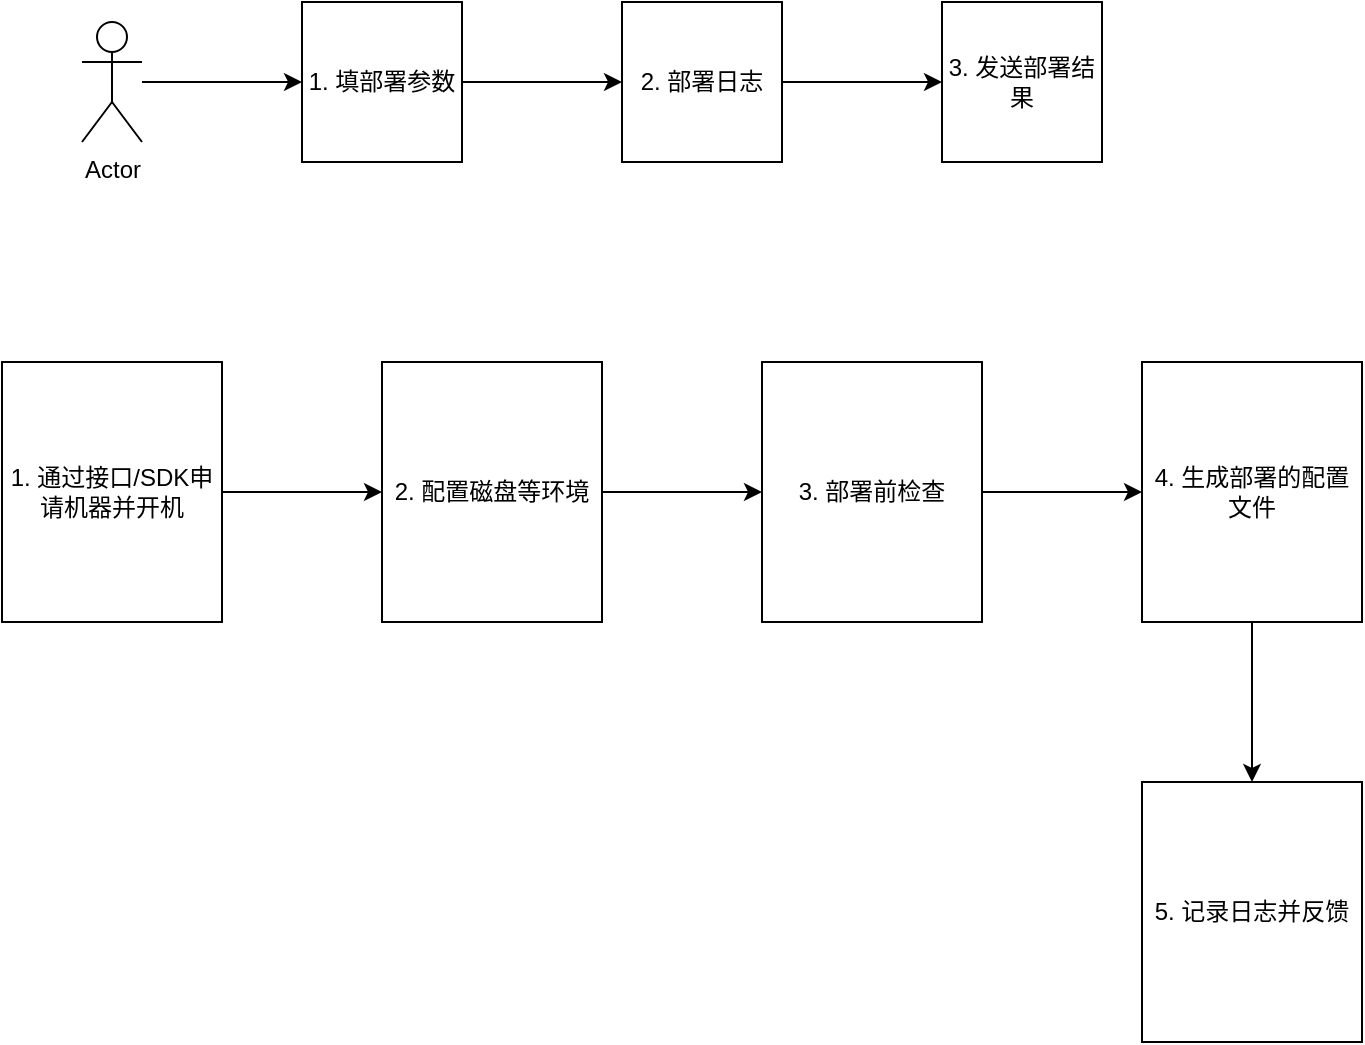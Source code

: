 <mxfile version="12.7.0" type="github">
  <diagram id="C5RBs43oDa-KdzZeNtuy" name="Page-1">
    <mxGraphModel dx="922" dy="585" grid="1" gridSize="10" guides="1" tooltips="1" connect="1" arrows="1" fold="1" page="1" pageScale="1" pageWidth="827" pageHeight="1169" math="0" shadow="0">
      <root>
        <mxCell id="WIyWlLk6GJQsqaUBKTNV-0"/>
        <mxCell id="WIyWlLk6GJQsqaUBKTNV-1" parent="WIyWlLk6GJQsqaUBKTNV-0"/>
        <mxCell id="i3HfilTDgKuyHDqdYd50-2" value="" style="edgeStyle=orthogonalEdgeStyle;rounded=0;orthogonalLoop=1;jettySize=auto;html=1;" edge="1" parent="WIyWlLk6GJQsqaUBKTNV-1" source="i3HfilTDgKuyHDqdYd50-0">
          <mxGeometry relative="1" as="geometry">
            <mxPoint x="180" y="220" as="targetPoint"/>
          </mxGeometry>
        </mxCell>
        <mxCell id="i3HfilTDgKuyHDqdYd50-0" value="Actor" style="shape=umlActor;verticalLabelPosition=bottom;labelBackgroundColor=#ffffff;verticalAlign=top;html=1;outlineConnect=0;" vertex="1" parent="WIyWlLk6GJQsqaUBKTNV-1">
          <mxGeometry x="70" y="190" width="30" height="60" as="geometry"/>
        </mxCell>
        <mxCell id="i3HfilTDgKuyHDqdYd50-5" value="" style="edgeStyle=orthogonalEdgeStyle;rounded=0;orthogonalLoop=1;jettySize=auto;html=1;" edge="1" parent="WIyWlLk6GJQsqaUBKTNV-1" source="i3HfilTDgKuyHDqdYd50-3" target="i3HfilTDgKuyHDqdYd50-4">
          <mxGeometry relative="1" as="geometry"/>
        </mxCell>
        <mxCell id="i3HfilTDgKuyHDqdYd50-3" value="1. 填部署参数" style="whiteSpace=wrap;html=1;aspect=fixed;" vertex="1" parent="WIyWlLk6GJQsqaUBKTNV-1">
          <mxGeometry x="180" y="180" width="80" height="80" as="geometry"/>
        </mxCell>
        <mxCell id="i3HfilTDgKuyHDqdYd50-7" value="" style="edgeStyle=orthogonalEdgeStyle;rounded=0;orthogonalLoop=1;jettySize=auto;html=1;" edge="1" parent="WIyWlLk6GJQsqaUBKTNV-1" source="i3HfilTDgKuyHDqdYd50-4" target="i3HfilTDgKuyHDqdYd50-6">
          <mxGeometry relative="1" as="geometry"/>
        </mxCell>
        <mxCell id="i3HfilTDgKuyHDqdYd50-4" value="2. 部署日志" style="whiteSpace=wrap;html=1;aspect=fixed;" vertex="1" parent="WIyWlLk6GJQsqaUBKTNV-1">
          <mxGeometry x="340" y="180" width="80" height="80" as="geometry"/>
        </mxCell>
        <mxCell id="i3HfilTDgKuyHDqdYd50-6" value="3. 发送部署结果" style="whiteSpace=wrap;html=1;aspect=fixed;" vertex="1" parent="WIyWlLk6GJQsqaUBKTNV-1">
          <mxGeometry x="500" y="180" width="80" height="80" as="geometry"/>
        </mxCell>
        <mxCell id="i3HfilTDgKuyHDqdYd50-10" value="" style="edgeStyle=orthogonalEdgeStyle;rounded=0;orthogonalLoop=1;jettySize=auto;html=1;" edge="1" parent="WIyWlLk6GJQsqaUBKTNV-1" source="i3HfilTDgKuyHDqdYd50-8" target="i3HfilTDgKuyHDqdYd50-9">
          <mxGeometry relative="1" as="geometry"/>
        </mxCell>
        <mxCell id="i3HfilTDgKuyHDqdYd50-8" value="1. 通过接口/SDK申请机器并开机" style="rounded=0;whiteSpace=wrap;html=1;" vertex="1" parent="WIyWlLk6GJQsqaUBKTNV-1">
          <mxGeometry x="30" y="360" width="110" height="130" as="geometry"/>
        </mxCell>
        <mxCell id="i3HfilTDgKuyHDqdYd50-12" value="" style="edgeStyle=orthogonalEdgeStyle;rounded=0;orthogonalLoop=1;jettySize=auto;html=1;" edge="1" parent="WIyWlLk6GJQsqaUBKTNV-1" source="i3HfilTDgKuyHDqdYd50-9" target="i3HfilTDgKuyHDqdYd50-11">
          <mxGeometry relative="1" as="geometry"/>
        </mxCell>
        <mxCell id="i3HfilTDgKuyHDqdYd50-9" value="2. 配置磁盘等环境" style="rounded=0;whiteSpace=wrap;html=1;" vertex="1" parent="WIyWlLk6GJQsqaUBKTNV-1">
          <mxGeometry x="220" y="360" width="110" height="130" as="geometry"/>
        </mxCell>
        <mxCell id="i3HfilTDgKuyHDqdYd50-14" value="" style="edgeStyle=orthogonalEdgeStyle;rounded=0;orthogonalLoop=1;jettySize=auto;html=1;" edge="1" parent="WIyWlLk6GJQsqaUBKTNV-1" source="i3HfilTDgKuyHDqdYd50-11" target="i3HfilTDgKuyHDqdYd50-13">
          <mxGeometry relative="1" as="geometry"/>
        </mxCell>
        <mxCell id="i3HfilTDgKuyHDqdYd50-11" value="3. 部署前检查" style="rounded=0;whiteSpace=wrap;html=1;" vertex="1" parent="WIyWlLk6GJQsqaUBKTNV-1">
          <mxGeometry x="410" y="360" width="110" height="130" as="geometry"/>
        </mxCell>
        <mxCell id="i3HfilTDgKuyHDqdYd50-16" value="" style="edgeStyle=orthogonalEdgeStyle;rounded=0;orthogonalLoop=1;jettySize=auto;html=1;" edge="1" parent="WIyWlLk6GJQsqaUBKTNV-1" source="i3HfilTDgKuyHDqdYd50-13" target="i3HfilTDgKuyHDqdYd50-15">
          <mxGeometry relative="1" as="geometry"/>
        </mxCell>
        <mxCell id="i3HfilTDgKuyHDqdYd50-13" value="4. 生成部署的配置文件" style="rounded=0;whiteSpace=wrap;html=1;" vertex="1" parent="WIyWlLk6GJQsqaUBKTNV-1">
          <mxGeometry x="600" y="360" width="110" height="130" as="geometry"/>
        </mxCell>
        <mxCell id="i3HfilTDgKuyHDqdYd50-15" value="5. 记录日志并反馈" style="rounded=0;whiteSpace=wrap;html=1;" vertex="1" parent="WIyWlLk6GJQsqaUBKTNV-1">
          <mxGeometry x="600" y="570" width="110" height="130" as="geometry"/>
        </mxCell>
      </root>
    </mxGraphModel>
  </diagram>
</mxfile>
